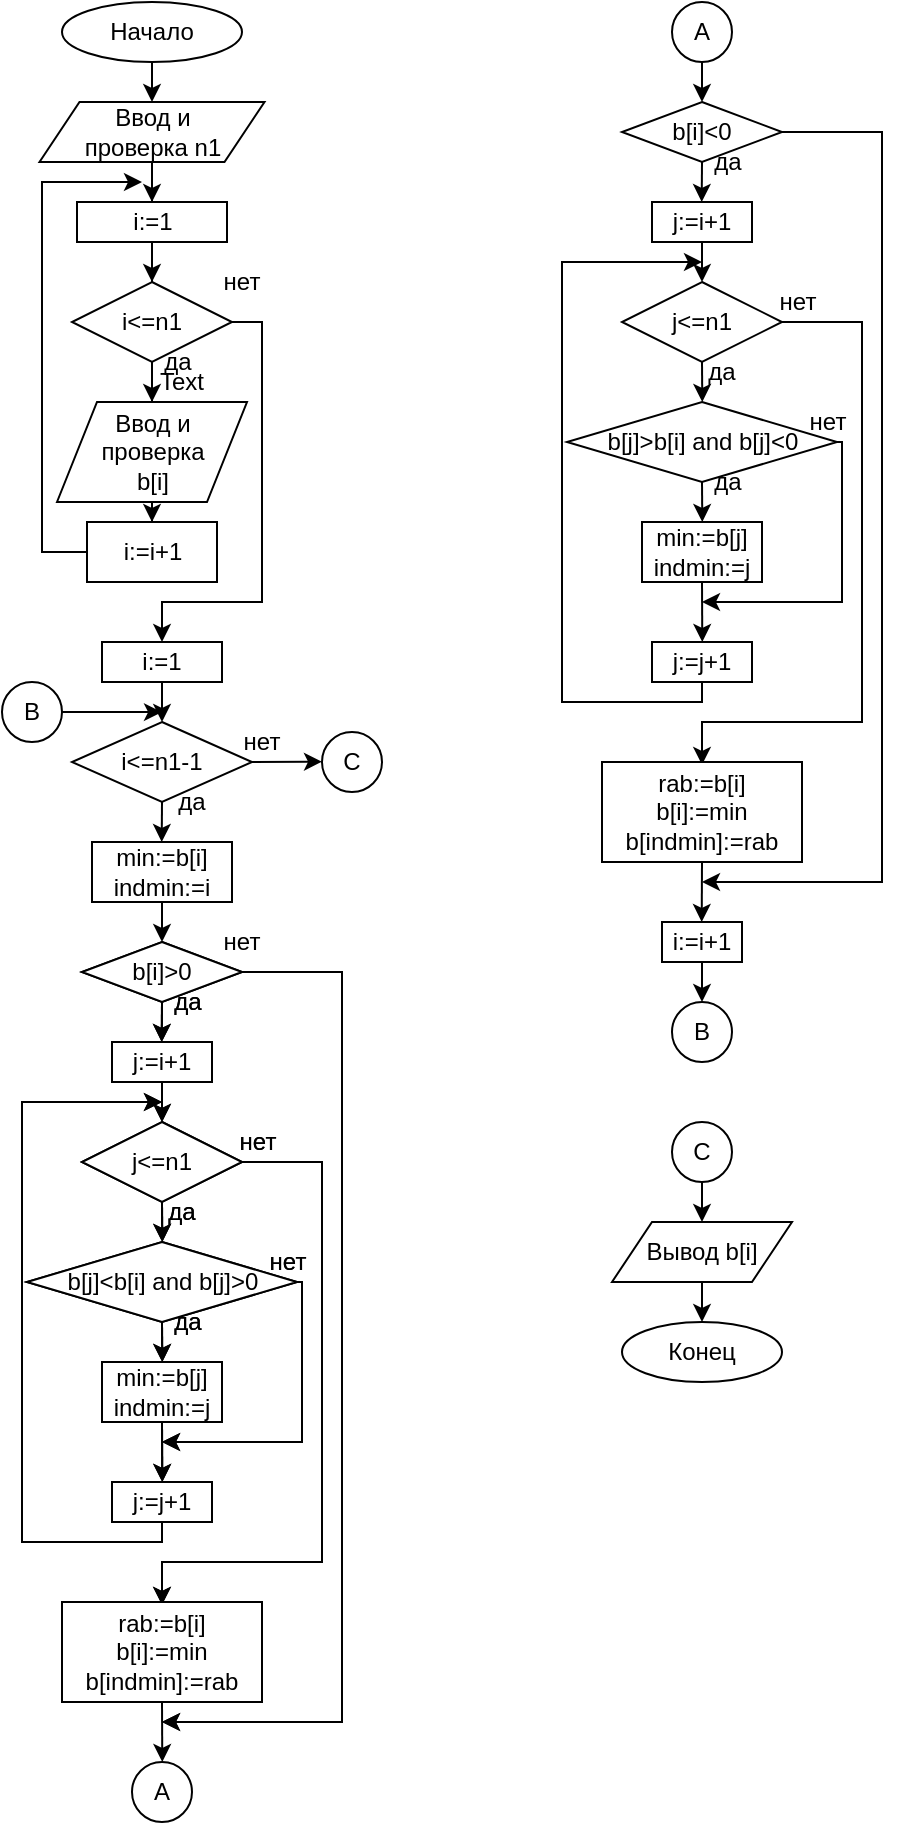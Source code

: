 <mxfile version="14.0.3" type="device"><diagram id="jfOdE6j8O7xhQuhOZZ3I" name="Page-1"><mxGraphModel dx="1038" dy="547" grid="1" gridSize="10" guides="1" tooltips="1" connect="1" arrows="1" fold="1" page="1" pageScale="1" pageWidth="827" pageHeight="1169" math="0" shadow="0"><root><mxCell id="0"/><mxCell id="1" parent="0"/><mxCell id="lHsSJTrvyqvjGOVlSHKU-3" style="edgeStyle=orthogonalEdgeStyle;rounded=0;orthogonalLoop=1;jettySize=auto;html=1;exitX=0.5;exitY=1;exitDx=0;exitDy=0;" parent="1" source="lHsSJTrvyqvjGOVlSHKU-2" target="lHsSJTrvyqvjGOVlSHKU-4" edge="1"><mxGeometry relative="1" as="geometry"><mxPoint x="135" y="60" as="targetPoint"/></mxGeometry></mxCell><mxCell id="lHsSJTrvyqvjGOVlSHKU-2" value="Начало" style="ellipse;whiteSpace=wrap;html=1;" parent="1" vertex="1"><mxGeometry x="90" y="10" width="90" height="30" as="geometry"/></mxCell><mxCell id="lHsSJTrvyqvjGOVlSHKU-5" style="edgeStyle=orthogonalEdgeStyle;rounded=0;orthogonalLoop=1;jettySize=auto;html=1;exitX=0.5;exitY=1;exitDx=0;exitDy=0;" parent="1" source="lHsSJTrvyqvjGOVlSHKU-4" target="lHsSJTrvyqvjGOVlSHKU-6" edge="1"><mxGeometry relative="1" as="geometry"><mxPoint x="135" y="110" as="targetPoint"/></mxGeometry></mxCell><mxCell id="lHsSJTrvyqvjGOVlSHKU-4" value="&lt;div&gt;Ввод и &lt;br&gt;&lt;/div&gt;&lt;div&gt;проверка n1&lt;/div&gt;" style="shape=parallelogram;perimeter=parallelogramPerimeter;whiteSpace=wrap;html=1;fixedSize=1;" parent="1" vertex="1"><mxGeometry x="78.75" y="60" width="112.5" height="30" as="geometry"/></mxCell><mxCell id="lHsSJTrvyqvjGOVlSHKU-7" style="edgeStyle=orthogonalEdgeStyle;rounded=0;orthogonalLoop=1;jettySize=auto;html=1;exitX=0.5;exitY=1;exitDx=0;exitDy=0;" parent="1" source="lHsSJTrvyqvjGOVlSHKU-6" target="lHsSJTrvyqvjGOVlSHKU-8" edge="1"><mxGeometry relative="1" as="geometry"><mxPoint x="135" y="150" as="targetPoint"/></mxGeometry></mxCell><mxCell id="lHsSJTrvyqvjGOVlSHKU-6" value="i:=1" style="rounded=0;whiteSpace=wrap;html=1;" parent="1" vertex="1"><mxGeometry x="97.5" y="110" width="75" height="20" as="geometry"/></mxCell><mxCell id="lHsSJTrvyqvjGOVlSHKU-9" style="edgeStyle=orthogonalEdgeStyle;rounded=0;orthogonalLoop=1;jettySize=auto;html=1;exitX=0.5;exitY=1;exitDx=0;exitDy=0;" parent="1" source="lHsSJTrvyqvjGOVlSHKU-8" target="lHsSJTrvyqvjGOVlSHKU-10" edge="1"><mxGeometry relative="1" as="geometry"><mxPoint x="135" y="210" as="targetPoint"/></mxGeometry></mxCell><mxCell id="lHsSJTrvyqvjGOVlSHKU-19" style="edgeStyle=none;rounded=0;orthogonalLoop=1;jettySize=auto;html=1;exitX=1;exitY=0.5;exitDx=0;exitDy=0;" parent="1" source="lHsSJTrvyqvjGOVlSHKU-8" edge="1"><mxGeometry relative="1" as="geometry"><mxPoint x="140" y="330" as="targetPoint"/><Array as="points"><mxPoint x="190" y="170"/><mxPoint x="190" y="310"/><mxPoint x="140" y="310"/></Array></mxGeometry></mxCell><mxCell id="lHsSJTrvyqvjGOVlSHKU-8" value="i&amp;lt;=n1" style="rhombus;whiteSpace=wrap;html=1;" parent="1" vertex="1"><mxGeometry x="95" y="150" width="80" height="40" as="geometry"/></mxCell><mxCell id="lHsSJTrvyqvjGOVlSHKU-11" style="edgeStyle=orthogonalEdgeStyle;rounded=0;orthogonalLoop=1;jettySize=auto;html=1;exitX=0.5;exitY=1;exitDx=0;exitDy=0;" parent="1" source="lHsSJTrvyqvjGOVlSHKU-10" target="lHsSJTrvyqvjGOVlSHKU-12" edge="1"><mxGeometry relative="1" as="geometry"><mxPoint x="135" y="270" as="targetPoint"/></mxGeometry></mxCell><mxCell id="lHsSJTrvyqvjGOVlSHKU-10" value="&lt;div&gt;Ввод и &lt;br&gt;&lt;/div&gt;&lt;div&gt;проверка&lt;/div&gt;&lt;div&gt;b[i]&lt;br&gt; &lt;/div&gt;" style="shape=parallelogram;perimeter=parallelogramPerimeter;whiteSpace=wrap;html=1;fixedSize=1;" parent="1" vertex="1"><mxGeometry x="87.5" y="210" width="95" height="50" as="geometry"/></mxCell><mxCell id="lHsSJTrvyqvjGOVlSHKU-15" style="rounded=0;orthogonalLoop=1;jettySize=auto;html=1;exitX=0;exitY=0.5;exitDx=0;exitDy=0;" parent="1" source="lHsSJTrvyqvjGOVlSHKU-12" edge="1"><mxGeometry relative="1" as="geometry"><mxPoint x="130" y="100" as="targetPoint"/><Array as="points"><mxPoint x="80" y="285"/><mxPoint x="80" y="100"/></Array></mxGeometry></mxCell><mxCell id="lHsSJTrvyqvjGOVlSHKU-12" value="i:=i+1" style="rounded=0;whiteSpace=wrap;html=1;" parent="1" vertex="1"><mxGeometry x="102.5" y="270" width="65" height="30" as="geometry"/></mxCell><mxCell id="lHsSJTrvyqvjGOVlSHKU-16" value="да" style="text;html=1;strokeColor=none;fillColor=none;align=center;verticalAlign=middle;whiteSpace=wrap;rounded=0;" parent="1" vertex="1"><mxGeometry x="127.5" y="180" width="40" height="20" as="geometry"/></mxCell><mxCell id="lHsSJTrvyqvjGOVlSHKU-17" value="Text" style="text;html=1;strokeColor=none;fillColor=none;align=center;verticalAlign=middle;whiteSpace=wrap;rounded=0;" parent="1" vertex="1"><mxGeometry x="130" y="190" width="40" height="20" as="geometry"/></mxCell><mxCell id="lHsSJTrvyqvjGOVlSHKU-18" value="&lt;div&gt;нет&lt;/div&gt;" style="text;html=1;strokeColor=none;fillColor=none;align=center;verticalAlign=middle;whiteSpace=wrap;rounded=0;" parent="1" vertex="1"><mxGeometry x="160" y="140" width="40" height="20" as="geometry"/></mxCell><mxCell id="lHsSJTrvyqvjGOVlSHKU-23" style="edgeStyle=none;rounded=0;orthogonalLoop=1;jettySize=auto;html=1;exitX=0.5;exitY=1;exitDx=0;exitDy=0;entryX=0.5;entryY=0;entryDx=0;entryDy=0;" parent="1" source="lHsSJTrvyqvjGOVlSHKU-20" target="lHsSJTrvyqvjGOVlSHKU-22" edge="1"><mxGeometry relative="1" as="geometry"/></mxCell><mxCell id="lHsSJTrvyqvjGOVlSHKU-20" value="i:=1" style="rounded=0;whiteSpace=wrap;html=1;" parent="1" vertex="1"><mxGeometry x="110" y="330" width="60" height="20" as="geometry"/></mxCell><mxCell id="lHsSJTrvyqvjGOVlSHKU-24" style="edgeStyle=none;rounded=0;orthogonalLoop=1;jettySize=auto;html=1;exitX=0.5;exitY=1;exitDx=0;exitDy=0;" parent="1" source="lHsSJTrvyqvjGOVlSHKU-22" edge="1"><mxGeometry relative="1" as="geometry"><mxPoint x="139.862" y="430.0" as="targetPoint"/></mxGeometry></mxCell><mxCell id="lHsSJTrvyqvjGOVlSHKU-111" style="edgeStyle=none;rounded=0;orthogonalLoop=1;jettySize=auto;html=1;exitX=1;exitY=0.5;exitDx=0;exitDy=0;" parent="1" source="lHsSJTrvyqvjGOVlSHKU-22" edge="1"><mxGeometry relative="1" as="geometry"><mxPoint x="220" y="389.833" as="targetPoint"/></mxGeometry></mxCell><mxCell id="lHsSJTrvyqvjGOVlSHKU-22" value="i&amp;lt;=n1-1" style="rhombus;whiteSpace=wrap;html=1;" parent="1" vertex="1"><mxGeometry x="95" y="370" width="90" height="40" as="geometry"/></mxCell><mxCell id="lHsSJTrvyqvjGOVlSHKU-27" value="&lt;div&gt;да&lt;/div&gt;" style="text;html=1;strokeColor=none;fillColor=none;align=center;verticalAlign=middle;whiteSpace=wrap;rounded=0;" parent="1" vertex="1"><mxGeometry x="135" y="400" width="40" height="20" as="geometry"/></mxCell><mxCell id="lHsSJTrvyqvjGOVlSHKU-30" style="edgeStyle=none;rounded=0;orthogonalLoop=1;jettySize=auto;html=1;exitX=0.5;exitY=1;exitDx=0;exitDy=0;" parent="1" source="lHsSJTrvyqvjGOVlSHKU-28" target="lHsSJTrvyqvjGOVlSHKU-29" edge="1"><mxGeometry relative="1" as="geometry"/></mxCell><mxCell id="lHsSJTrvyqvjGOVlSHKU-28" value="&lt;div&gt;min:=b[i]&lt;/div&gt;&lt;div&gt;indmin:=i&lt;br&gt;&lt;/div&gt;" style="rounded=0;whiteSpace=wrap;html=1;" parent="1" vertex="1"><mxGeometry x="105" y="430" width="70" height="30" as="geometry"/></mxCell><mxCell id="lHsSJTrvyqvjGOVlSHKU-31" style="edgeStyle=none;rounded=0;orthogonalLoop=1;jettySize=auto;html=1;exitX=0.5;exitY=1;exitDx=0;exitDy=0;" parent="1" source="lHsSJTrvyqvjGOVlSHKU-29" edge="1"><mxGeometry relative="1" as="geometry"><mxPoint x="139.862" y="530.0" as="targetPoint"/></mxGeometry></mxCell><mxCell id="lHsSJTrvyqvjGOVlSHKU-57" style="edgeStyle=none;rounded=0;orthogonalLoop=1;jettySize=auto;html=1;exitX=1;exitY=0.5;exitDx=0;exitDy=0;" parent="1" source="lHsSJTrvyqvjGOVlSHKU-29" edge="1"><mxGeometry relative="1" as="geometry"><mxPoint x="140" y="870" as="targetPoint"/><Array as="points"><mxPoint x="230" y="495"/><mxPoint x="230" y="870"/></Array></mxGeometry></mxCell><mxCell id="lHsSJTrvyqvjGOVlSHKU-29" value="b[i]&amp;gt;0" style="rhombus;whiteSpace=wrap;html=1;" parent="1" vertex="1"><mxGeometry x="100" y="480" width="80" height="30" as="geometry"/></mxCell><mxCell id="lHsSJTrvyqvjGOVlSHKU-33" value="&lt;div&gt;да&lt;/div&gt;" style="text;html=1;strokeColor=none;fillColor=none;align=center;verticalAlign=middle;whiteSpace=wrap;rounded=0;" parent="1" vertex="1"><mxGeometry x="132.5" y="500" width="40" height="20" as="geometry"/></mxCell><mxCell id="lHsSJTrvyqvjGOVlSHKU-37" style="edgeStyle=none;rounded=0;orthogonalLoop=1;jettySize=auto;html=1;exitX=0.5;exitY=1;exitDx=0;exitDy=0;entryX=0.5;entryY=0;entryDx=0;entryDy=0;" parent="1" source="lHsSJTrvyqvjGOVlSHKU-35" target="lHsSJTrvyqvjGOVlSHKU-36" edge="1"><mxGeometry relative="1" as="geometry"/></mxCell><mxCell id="lHsSJTrvyqvjGOVlSHKU-35" value="j:=i+1" style="rounded=0;whiteSpace=wrap;html=1;" parent="1" vertex="1"><mxGeometry x="115" y="530" width="50" height="20" as="geometry"/></mxCell><mxCell id="lHsSJTrvyqvjGOVlSHKU-38" style="edgeStyle=none;rounded=0;orthogonalLoop=1;jettySize=auto;html=1;exitX=0.5;exitY=1;exitDx=0;exitDy=0;" parent="1" source="lHsSJTrvyqvjGOVlSHKU-36" edge="1"><mxGeometry relative="1" as="geometry"><mxPoint x="140.143" y="630" as="targetPoint"/></mxGeometry></mxCell><mxCell id="lHsSJTrvyqvjGOVlSHKU-53" style="edgeStyle=none;rounded=0;orthogonalLoop=1;jettySize=auto;html=1;exitX=1;exitY=0.5;exitDx=0;exitDy=0;" parent="1" source="lHsSJTrvyqvjGOVlSHKU-36" edge="1"><mxGeometry relative="1" as="geometry"><mxPoint x="140" y="811.429" as="targetPoint"/><Array as="points"><mxPoint x="220" y="590"/><mxPoint x="220" y="790"/><mxPoint x="140" y="790"/></Array></mxGeometry></mxCell><mxCell id="lHsSJTrvyqvjGOVlSHKU-36" value="j&amp;lt;=n1" style="rhombus;whiteSpace=wrap;html=1;" parent="1" vertex="1"><mxGeometry x="100" y="570" width="80" height="40" as="geometry"/></mxCell><mxCell id="lHsSJTrvyqvjGOVlSHKU-41" value="да" style="text;html=1;strokeColor=none;fillColor=none;align=center;verticalAlign=middle;whiteSpace=wrap;rounded=0;" parent="1" vertex="1"><mxGeometry x="130" y="605" width="40" height="20" as="geometry"/></mxCell><mxCell id="lHsSJTrvyqvjGOVlSHKU-44" style="edgeStyle=none;rounded=0;orthogonalLoop=1;jettySize=auto;html=1;exitX=0.5;exitY=1;exitDx=0;exitDy=0;" parent="1" source="lHsSJTrvyqvjGOVlSHKU-43" edge="1"><mxGeometry relative="1" as="geometry"><mxPoint x="140.143" y="690" as="targetPoint"/></mxGeometry></mxCell><mxCell id="lHsSJTrvyqvjGOVlSHKU-47" style="edgeStyle=none;rounded=0;orthogonalLoop=1;jettySize=auto;html=1;exitX=1;exitY=0.5;exitDx=0;exitDy=0;" parent="1" source="lHsSJTrvyqvjGOVlSHKU-43" edge="1"><mxGeometry relative="1" as="geometry"><mxPoint x="140" y="730" as="targetPoint"/><Array as="points"><mxPoint x="210" y="650"/><mxPoint x="210" y="730"/></Array></mxGeometry></mxCell><mxCell id="lHsSJTrvyqvjGOVlSHKU-43" value="b[j]&amp;lt;b[i] and b[j]&amp;gt;0" style="rhombus;whiteSpace=wrap;html=1;" parent="1" vertex="1"><mxGeometry x="72.5" y="630" width="135" height="40" as="geometry"/></mxCell><mxCell id="lHsSJTrvyqvjGOVlSHKU-45" value="&lt;div&gt;да&lt;/div&gt;" style="text;html=1;strokeColor=none;fillColor=none;align=center;verticalAlign=middle;whiteSpace=wrap;rounded=0;" parent="1" vertex="1"><mxGeometry x="132.5" y="660" width="40" height="20" as="geometry"/></mxCell><mxCell id="lHsSJTrvyqvjGOVlSHKU-48" style="edgeStyle=none;rounded=0;orthogonalLoop=1;jettySize=auto;html=1;exitX=0.5;exitY=1;exitDx=0;exitDy=0;" parent="1" source="lHsSJTrvyqvjGOVlSHKU-46" edge="1"><mxGeometry relative="1" as="geometry"><mxPoint x="140.143" y="750" as="targetPoint"/></mxGeometry></mxCell><mxCell id="lHsSJTrvyqvjGOVlSHKU-46" value="&lt;div&gt;min:=b[j]&lt;/div&gt;&lt;div&gt;indmin:=j&lt;br&gt;&lt;/div&gt;" style="rounded=0;whiteSpace=wrap;html=1;" parent="1" vertex="1"><mxGeometry x="110" y="690" width="60" height="30" as="geometry"/></mxCell><mxCell id="lHsSJTrvyqvjGOVlSHKU-51" style="edgeStyle=none;rounded=0;orthogonalLoop=1;jettySize=auto;html=1;exitX=0.5;exitY=1;exitDx=0;exitDy=0;" parent="1" source="lHsSJTrvyqvjGOVlSHKU-49" edge="1"><mxGeometry relative="1" as="geometry"><mxPoint x="140" y="560" as="targetPoint"/><Array as="points"><mxPoint x="140" y="780"/><mxPoint x="70" y="780"/><mxPoint x="70" y="560"/></Array></mxGeometry></mxCell><mxCell id="lHsSJTrvyqvjGOVlSHKU-49" value="j:=j+1" style="rounded=0;whiteSpace=wrap;html=1;" parent="1" vertex="1"><mxGeometry x="115" y="750" width="50" height="20" as="geometry"/></mxCell><mxCell id="lHsSJTrvyqvjGOVlSHKU-50" value="нет" style="text;html=1;strokeColor=none;fillColor=none;align=center;verticalAlign=middle;whiteSpace=wrap;rounded=0;" parent="1" vertex="1"><mxGeometry x="182.5" y="630" width="40" height="20" as="geometry"/></mxCell><mxCell id="lHsSJTrvyqvjGOVlSHKU-54" value="&lt;div&gt;нет&lt;/div&gt;" style="text;html=1;strokeColor=none;fillColor=none;align=center;verticalAlign=middle;whiteSpace=wrap;rounded=0;" parent="1" vertex="1"><mxGeometry x="167.5" y="570" width="40" height="20" as="geometry"/></mxCell><mxCell id="lHsSJTrvyqvjGOVlSHKU-56" style="edgeStyle=none;rounded=0;orthogonalLoop=1;jettySize=auto;html=1;exitX=0.5;exitY=1;exitDx=0;exitDy=0;" parent="1" source="lHsSJTrvyqvjGOVlSHKU-55" edge="1"><mxGeometry relative="1" as="geometry"><mxPoint x="140.143" y="890" as="targetPoint"/></mxGeometry></mxCell><mxCell id="lHsSJTrvyqvjGOVlSHKU-55" value="&lt;div&gt;rab:=b[i]&lt;/div&gt;&lt;div&gt;b[i]:=min&lt;/div&gt;&lt;div&gt;b[indmin]:=rab&lt;br&gt;&lt;/div&gt;" style="rounded=0;whiteSpace=wrap;html=1;" parent="1" vertex="1"><mxGeometry x="90" y="810" width="100" height="50" as="geometry"/></mxCell><mxCell id="lHsSJTrvyqvjGOVlSHKU-58" value="нет" style="text;html=1;strokeColor=none;fillColor=none;align=center;verticalAlign=middle;whiteSpace=wrap;rounded=0;" parent="1" vertex="1"><mxGeometry x="160" y="470" width="40" height="20" as="geometry"/></mxCell><mxCell id="lHsSJTrvyqvjGOVlSHKU-59" value="A" style="ellipse;whiteSpace=wrap;html=1;aspect=fixed;" parent="1" vertex="1"><mxGeometry x="125" y="890" width="30" height="30" as="geometry"/></mxCell><mxCell id="lHsSJTrvyqvjGOVlSHKU-61" style="edgeStyle=none;rounded=0;orthogonalLoop=1;jettySize=auto;html=1;exitX=0.5;exitY=1;exitDx=0;exitDy=0;entryX=0.5;entryY=0;entryDx=0;entryDy=0;" parent="1" source="lHsSJTrvyqvjGOVlSHKU-60" target="lHsSJTrvyqvjGOVlSHKU-85" edge="1"><mxGeometry relative="1" as="geometry"><mxPoint x="415" y="60" as="targetPoint"/></mxGeometry></mxCell><mxCell id="lHsSJTrvyqvjGOVlSHKU-60" value="A" style="ellipse;whiteSpace=wrap;html=1;aspect=fixed;" parent="1" vertex="1"><mxGeometry x="395" y="10" width="30" height="30" as="geometry"/></mxCell><mxCell id="lHsSJTrvyqvjGOVlSHKU-62" style="edgeStyle=none;rounded=0;orthogonalLoop=1;jettySize=auto;html=1;exitX=0.5;exitY=1;exitDx=0;exitDy=0;" parent="1" source="lHsSJTrvyqvjGOVlSHKU-64" edge="1"><mxGeometry relative="1" as="geometry"><mxPoint x="139.862" y="530" as="targetPoint"/></mxGeometry></mxCell><mxCell id="lHsSJTrvyqvjGOVlSHKU-63" style="edgeStyle=none;rounded=0;orthogonalLoop=1;jettySize=auto;html=1;exitX=1;exitY=0.5;exitDx=0;exitDy=0;" parent="1" source="lHsSJTrvyqvjGOVlSHKU-64" edge="1"><mxGeometry relative="1" as="geometry"><mxPoint x="140" y="870.0" as="targetPoint"/><Array as="points"><mxPoint x="230" y="495"/><mxPoint x="230" y="870"/></Array></mxGeometry></mxCell><mxCell id="lHsSJTrvyqvjGOVlSHKU-64" value="b[i]&amp;gt;0" style="rhombus;whiteSpace=wrap;html=1;" parent="1" vertex="1"><mxGeometry x="100" y="480" width="80" height="30" as="geometry"/></mxCell><mxCell id="lHsSJTrvyqvjGOVlSHKU-65" value="&lt;div&gt;да&lt;/div&gt;" style="text;html=1;strokeColor=none;fillColor=none;align=center;verticalAlign=middle;whiteSpace=wrap;rounded=0;" parent="1" vertex="1"><mxGeometry x="132.5" y="500" width="40" height="20" as="geometry"/></mxCell><mxCell id="lHsSJTrvyqvjGOVlSHKU-66" style="edgeStyle=none;rounded=0;orthogonalLoop=1;jettySize=auto;html=1;exitX=0.5;exitY=1;exitDx=0;exitDy=0;entryX=0.5;entryY=0;entryDx=0;entryDy=0;" parent="1" source="lHsSJTrvyqvjGOVlSHKU-67" target="lHsSJTrvyqvjGOVlSHKU-70" edge="1"><mxGeometry relative="1" as="geometry"/></mxCell><mxCell id="lHsSJTrvyqvjGOVlSHKU-67" value="j:=i+1" style="rounded=0;whiteSpace=wrap;html=1;" parent="1" vertex="1"><mxGeometry x="115" y="530" width="50" height="20" as="geometry"/></mxCell><mxCell id="lHsSJTrvyqvjGOVlSHKU-68" style="edgeStyle=none;rounded=0;orthogonalLoop=1;jettySize=auto;html=1;exitX=0.5;exitY=1;exitDx=0;exitDy=0;" parent="1" source="lHsSJTrvyqvjGOVlSHKU-70" edge="1"><mxGeometry relative="1" as="geometry"><mxPoint x="140.143" y="630.0" as="targetPoint"/></mxGeometry></mxCell><mxCell id="lHsSJTrvyqvjGOVlSHKU-69" style="edgeStyle=none;rounded=0;orthogonalLoop=1;jettySize=auto;html=1;exitX=1;exitY=0.5;exitDx=0;exitDy=0;" parent="1" source="lHsSJTrvyqvjGOVlSHKU-70" edge="1"><mxGeometry relative="1" as="geometry"><mxPoint x="140" y="811.429" as="targetPoint"/><Array as="points"><mxPoint x="220" y="590"/><mxPoint x="220" y="790"/><mxPoint x="140" y="790"/></Array></mxGeometry></mxCell><mxCell id="lHsSJTrvyqvjGOVlSHKU-70" value="j&amp;lt;=n1" style="rhombus;whiteSpace=wrap;html=1;" parent="1" vertex="1"><mxGeometry x="100" y="570" width="80" height="40" as="geometry"/></mxCell><mxCell id="lHsSJTrvyqvjGOVlSHKU-71" value="да" style="text;html=1;strokeColor=none;fillColor=none;align=center;verticalAlign=middle;whiteSpace=wrap;rounded=0;" parent="1" vertex="1"><mxGeometry x="130" y="605" width="40" height="20" as="geometry"/></mxCell><mxCell id="lHsSJTrvyqvjGOVlSHKU-72" style="edgeStyle=none;rounded=0;orthogonalLoop=1;jettySize=auto;html=1;exitX=0.5;exitY=1;exitDx=0;exitDy=0;" parent="1" source="lHsSJTrvyqvjGOVlSHKU-74" edge="1"><mxGeometry relative="1" as="geometry"><mxPoint x="140.143" y="690.0" as="targetPoint"/></mxGeometry></mxCell><mxCell id="lHsSJTrvyqvjGOVlSHKU-73" style="edgeStyle=none;rounded=0;orthogonalLoop=1;jettySize=auto;html=1;exitX=1;exitY=0.5;exitDx=0;exitDy=0;" parent="1" source="lHsSJTrvyqvjGOVlSHKU-74" edge="1"><mxGeometry relative="1" as="geometry"><mxPoint x="140" y="730.0" as="targetPoint"/><Array as="points"><mxPoint x="210" y="650"/><mxPoint x="210" y="730"/></Array></mxGeometry></mxCell><mxCell id="lHsSJTrvyqvjGOVlSHKU-74" value="b[j]&amp;lt;b[i] and b[j]&amp;gt;0" style="rhombus;whiteSpace=wrap;html=1;" parent="1" vertex="1"><mxGeometry x="72.5" y="630" width="135" height="40" as="geometry"/></mxCell><mxCell id="lHsSJTrvyqvjGOVlSHKU-75" value="&lt;div&gt;да&lt;/div&gt;" style="text;html=1;strokeColor=none;fillColor=none;align=center;verticalAlign=middle;whiteSpace=wrap;rounded=0;" parent="1" vertex="1"><mxGeometry x="132.5" y="660" width="40" height="20" as="geometry"/></mxCell><mxCell id="lHsSJTrvyqvjGOVlSHKU-76" style="edgeStyle=none;rounded=0;orthogonalLoop=1;jettySize=auto;html=1;exitX=0.5;exitY=1;exitDx=0;exitDy=0;" parent="1" source="lHsSJTrvyqvjGOVlSHKU-77" edge="1"><mxGeometry relative="1" as="geometry"><mxPoint x="140.143" y="750.0" as="targetPoint"/></mxGeometry></mxCell><mxCell id="lHsSJTrvyqvjGOVlSHKU-77" value="&lt;div&gt;min:=b[j]&lt;/div&gt;&lt;div&gt;indmin:=j&lt;br&gt;&lt;/div&gt;" style="rounded=0;whiteSpace=wrap;html=1;" parent="1" vertex="1"><mxGeometry x="110" y="690" width="60" height="30" as="geometry"/></mxCell><mxCell id="lHsSJTrvyqvjGOVlSHKU-78" style="edgeStyle=none;rounded=0;orthogonalLoop=1;jettySize=auto;html=1;exitX=0.5;exitY=1;exitDx=0;exitDy=0;" parent="1" source="lHsSJTrvyqvjGOVlSHKU-79" edge="1"><mxGeometry relative="1" as="geometry"><mxPoint x="140" y="560" as="targetPoint"/><Array as="points"><mxPoint x="140" y="780"/><mxPoint x="70" y="780"/><mxPoint x="70" y="560"/></Array></mxGeometry></mxCell><mxCell id="lHsSJTrvyqvjGOVlSHKU-79" value="j:=j+1" style="rounded=0;whiteSpace=wrap;html=1;" parent="1" vertex="1"><mxGeometry x="115" y="750" width="50" height="20" as="geometry"/></mxCell><mxCell id="lHsSJTrvyqvjGOVlSHKU-80" value="нет" style="text;html=1;strokeColor=none;fillColor=none;align=center;verticalAlign=middle;whiteSpace=wrap;rounded=0;" parent="1" vertex="1"><mxGeometry x="182.5" y="630" width="40" height="20" as="geometry"/></mxCell><mxCell id="lHsSJTrvyqvjGOVlSHKU-81" value="&lt;div&gt;нет&lt;/div&gt;" style="text;html=1;strokeColor=none;fillColor=none;align=center;verticalAlign=middle;whiteSpace=wrap;rounded=0;" parent="1" vertex="1"><mxGeometry x="167.5" y="570" width="40" height="20" as="geometry"/></mxCell><mxCell id="lHsSJTrvyqvjGOVlSHKU-82" value="&lt;div&gt;rab:=b[i]&lt;/div&gt;&lt;div&gt;b[i]:=min&lt;/div&gt;&lt;div&gt;b[indmin]:=rab&lt;br&gt;&lt;/div&gt;" style="rounded=0;whiteSpace=wrap;html=1;" parent="1" vertex="1"><mxGeometry x="90" y="810" width="100" height="50" as="geometry"/></mxCell><mxCell id="lHsSJTrvyqvjGOVlSHKU-83" style="edgeStyle=none;rounded=0;orthogonalLoop=1;jettySize=auto;html=1;exitX=0.5;exitY=1;exitDx=0;exitDy=0;" parent="1" source="lHsSJTrvyqvjGOVlSHKU-85" edge="1"><mxGeometry relative="1" as="geometry"><mxPoint x="409.862" y="110" as="targetPoint"/></mxGeometry></mxCell><mxCell id="lHsSJTrvyqvjGOVlSHKU-84" style="edgeStyle=none;rounded=0;orthogonalLoop=1;jettySize=auto;html=1;exitX=1;exitY=0.5;exitDx=0;exitDy=0;" parent="1" source="lHsSJTrvyqvjGOVlSHKU-85" edge="1"><mxGeometry relative="1" as="geometry"><mxPoint x="410" y="450.0" as="targetPoint"/><Array as="points"><mxPoint x="500" y="75"/><mxPoint x="500" y="450"/></Array></mxGeometry></mxCell><mxCell id="lHsSJTrvyqvjGOVlSHKU-85" value="b[i]&amp;lt;0" style="rhombus;whiteSpace=wrap;html=1;" parent="1" vertex="1"><mxGeometry x="370" y="60" width="80" height="30" as="geometry"/></mxCell><mxCell id="lHsSJTrvyqvjGOVlSHKU-86" value="&lt;div&gt;да&lt;/div&gt;" style="text;html=1;strokeColor=none;fillColor=none;align=center;verticalAlign=middle;whiteSpace=wrap;rounded=0;" parent="1" vertex="1"><mxGeometry x="402.5" y="80" width="40" height="20" as="geometry"/></mxCell><mxCell id="lHsSJTrvyqvjGOVlSHKU-87" style="edgeStyle=none;rounded=0;orthogonalLoop=1;jettySize=auto;html=1;exitX=0.5;exitY=1;exitDx=0;exitDy=0;entryX=0.5;entryY=0;entryDx=0;entryDy=0;" parent="1" source="lHsSJTrvyqvjGOVlSHKU-88" target="lHsSJTrvyqvjGOVlSHKU-91" edge="1"><mxGeometry relative="1" as="geometry"/></mxCell><mxCell id="lHsSJTrvyqvjGOVlSHKU-88" value="j:=i+1" style="rounded=0;whiteSpace=wrap;html=1;" parent="1" vertex="1"><mxGeometry x="385" y="110" width="50" height="20" as="geometry"/></mxCell><mxCell id="lHsSJTrvyqvjGOVlSHKU-89" style="edgeStyle=none;rounded=0;orthogonalLoop=1;jettySize=auto;html=1;exitX=0.5;exitY=1;exitDx=0;exitDy=0;" parent="1" source="lHsSJTrvyqvjGOVlSHKU-91" edge="1"><mxGeometry relative="1" as="geometry"><mxPoint x="410.143" y="210.0" as="targetPoint"/></mxGeometry></mxCell><mxCell id="lHsSJTrvyqvjGOVlSHKU-90" style="edgeStyle=none;rounded=0;orthogonalLoop=1;jettySize=auto;html=1;exitX=1;exitY=0.5;exitDx=0;exitDy=0;" parent="1" source="lHsSJTrvyqvjGOVlSHKU-91" edge="1"><mxGeometry relative="1" as="geometry"><mxPoint x="410" y="391.429" as="targetPoint"/><Array as="points"><mxPoint x="490" y="170"/><mxPoint x="490" y="370"/><mxPoint x="410" y="370"/></Array></mxGeometry></mxCell><mxCell id="lHsSJTrvyqvjGOVlSHKU-91" value="j&amp;lt;=n1" style="rhombus;whiteSpace=wrap;html=1;" parent="1" vertex="1"><mxGeometry x="370" y="150" width="80" height="40" as="geometry"/></mxCell><mxCell id="lHsSJTrvyqvjGOVlSHKU-92" value="да" style="text;html=1;strokeColor=none;fillColor=none;align=center;verticalAlign=middle;whiteSpace=wrap;rounded=0;" parent="1" vertex="1"><mxGeometry x="400" y="185" width="40" height="20" as="geometry"/></mxCell><mxCell id="lHsSJTrvyqvjGOVlSHKU-93" style="edgeStyle=none;rounded=0;orthogonalLoop=1;jettySize=auto;html=1;exitX=0.5;exitY=1;exitDx=0;exitDy=0;" parent="1" source="lHsSJTrvyqvjGOVlSHKU-95" edge="1"><mxGeometry relative="1" as="geometry"><mxPoint x="410.143" y="270.0" as="targetPoint"/></mxGeometry></mxCell><mxCell id="lHsSJTrvyqvjGOVlSHKU-94" style="edgeStyle=none;rounded=0;orthogonalLoop=1;jettySize=auto;html=1;exitX=1;exitY=0.5;exitDx=0;exitDy=0;" parent="1" source="lHsSJTrvyqvjGOVlSHKU-95" edge="1"><mxGeometry relative="1" as="geometry"><mxPoint x="410" y="310.0" as="targetPoint"/><Array as="points"><mxPoint x="480" y="230"/><mxPoint x="480" y="310"/></Array></mxGeometry></mxCell><mxCell id="lHsSJTrvyqvjGOVlSHKU-95" value="b[j]&amp;gt;b[i] and b[j]&amp;lt;0" style="rhombus;whiteSpace=wrap;html=1;" parent="1" vertex="1"><mxGeometry x="342.5" y="210" width="135" height="40" as="geometry"/></mxCell><mxCell id="lHsSJTrvyqvjGOVlSHKU-96" value="&lt;div&gt;да&lt;/div&gt;" style="text;html=1;strokeColor=none;fillColor=none;align=center;verticalAlign=middle;whiteSpace=wrap;rounded=0;" parent="1" vertex="1"><mxGeometry x="402.5" y="240" width="40" height="20" as="geometry"/></mxCell><mxCell id="lHsSJTrvyqvjGOVlSHKU-97" style="edgeStyle=none;rounded=0;orthogonalLoop=1;jettySize=auto;html=1;exitX=0.5;exitY=1;exitDx=0;exitDy=0;" parent="1" source="lHsSJTrvyqvjGOVlSHKU-98" edge="1"><mxGeometry relative="1" as="geometry"><mxPoint x="410.143" y="330.0" as="targetPoint"/></mxGeometry></mxCell><mxCell id="lHsSJTrvyqvjGOVlSHKU-98" value="&lt;div&gt;min:=b[j]&lt;/div&gt;&lt;div&gt;indmin:=j&lt;br&gt;&lt;/div&gt;" style="rounded=0;whiteSpace=wrap;html=1;" parent="1" vertex="1"><mxGeometry x="380" y="270" width="60" height="30" as="geometry"/></mxCell><mxCell id="lHsSJTrvyqvjGOVlSHKU-99" style="edgeStyle=none;rounded=0;orthogonalLoop=1;jettySize=auto;html=1;exitX=0.5;exitY=1;exitDx=0;exitDy=0;" parent="1" source="lHsSJTrvyqvjGOVlSHKU-100" edge="1"><mxGeometry relative="1" as="geometry"><mxPoint x="410" y="140" as="targetPoint"/><Array as="points"><mxPoint x="410" y="360"/><mxPoint x="340" y="360"/><mxPoint x="340" y="140"/></Array></mxGeometry></mxCell><mxCell id="lHsSJTrvyqvjGOVlSHKU-100" value="j:=j+1" style="rounded=0;whiteSpace=wrap;html=1;" parent="1" vertex="1"><mxGeometry x="385" y="330" width="50" height="20" as="geometry"/></mxCell><mxCell id="lHsSJTrvyqvjGOVlSHKU-101" value="нет" style="text;html=1;strokeColor=none;fillColor=none;align=center;verticalAlign=middle;whiteSpace=wrap;rounded=0;" parent="1" vertex="1"><mxGeometry x="452.5" y="210" width="40" height="20" as="geometry"/></mxCell><mxCell id="lHsSJTrvyqvjGOVlSHKU-102" value="&lt;div&gt;нет&lt;/div&gt;" style="text;html=1;strokeColor=none;fillColor=none;align=center;verticalAlign=middle;whiteSpace=wrap;rounded=0;" parent="1" vertex="1"><mxGeometry x="437.5" y="150" width="40" height="20" as="geometry"/></mxCell><mxCell id="lHsSJTrvyqvjGOVlSHKU-104" style="edgeStyle=none;rounded=0;orthogonalLoop=1;jettySize=auto;html=1;exitX=0.5;exitY=1;exitDx=0;exitDy=0;" parent="1" source="lHsSJTrvyqvjGOVlSHKU-103" edge="1"><mxGeometry relative="1" as="geometry"><mxPoint x="409.857" y="470" as="targetPoint"/></mxGeometry></mxCell><mxCell id="lHsSJTrvyqvjGOVlSHKU-103" value="&lt;div&gt;rab:=b[i]&lt;/div&gt;&lt;div&gt;b[i]:=min&lt;/div&gt;&lt;div&gt;b[indmin]:=rab&lt;br&gt;&lt;/div&gt;" style="rounded=0;whiteSpace=wrap;html=1;" parent="1" vertex="1"><mxGeometry x="360" y="390" width="100" height="50" as="geometry"/></mxCell><mxCell id="lHsSJTrvyqvjGOVlSHKU-107" style="edgeStyle=none;rounded=0;orthogonalLoop=1;jettySize=auto;html=1;exitX=0.5;exitY=1;exitDx=0;exitDy=0;" parent="1" source="lHsSJTrvyqvjGOVlSHKU-106" target="lHsSJTrvyqvjGOVlSHKU-108" edge="1"><mxGeometry relative="1" as="geometry"><mxPoint x="409.857" y="510" as="targetPoint"/></mxGeometry></mxCell><mxCell id="lHsSJTrvyqvjGOVlSHKU-106" value="i:=i+1" style="rounded=0;whiteSpace=wrap;html=1;" parent="1" vertex="1"><mxGeometry x="390" y="470" width="40" height="20" as="geometry"/></mxCell><mxCell id="lHsSJTrvyqvjGOVlSHKU-108" value="B" style="ellipse;whiteSpace=wrap;html=1;aspect=fixed;" parent="1" vertex="1"><mxGeometry x="395" y="510" width="30" height="30" as="geometry"/></mxCell><mxCell id="lHsSJTrvyqvjGOVlSHKU-110" style="edgeStyle=none;rounded=0;orthogonalLoop=1;jettySize=auto;html=1;exitX=1;exitY=0.5;exitDx=0;exitDy=0;" parent="1" source="lHsSJTrvyqvjGOVlSHKU-109" edge="1"><mxGeometry relative="1" as="geometry"><mxPoint x="140.0" y="365.069" as="targetPoint"/></mxGeometry></mxCell><mxCell id="lHsSJTrvyqvjGOVlSHKU-109" value="B" style="ellipse;whiteSpace=wrap;html=1;aspect=fixed;" parent="1" vertex="1"><mxGeometry x="60" y="350" width="30" height="30" as="geometry"/></mxCell><mxCell id="lHsSJTrvyqvjGOVlSHKU-113" value="&lt;div&gt;нет&lt;/div&gt;" style="text;html=1;strokeColor=none;fillColor=none;align=center;verticalAlign=middle;whiteSpace=wrap;rounded=0;" parent="1" vertex="1"><mxGeometry x="170" y="370" width="40" height="20" as="geometry"/></mxCell><mxCell id="lHsSJTrvyqvjGOVlSHKU-114" value="C" style="ellipse;whiteSpace=wrap;html=1;aspect=fixed;" parent="1" vertex="1"><mxGeometry x="220" y="375" width="30" height="30" as="geometry"/></mxCell><mxCell id="lHsSJTrvyqvjGOVlSHKU-116" style="edgeStyle=none;rounded=0;orthogonalLoop=1;jettySize=auto;html=1;exitX=0.5;exitY=1;exitDx=0;exitDy=0;" parent="1" source="lHsSJTrvyqvjGOVlSHKU-115" target="lHsSJTrvyqvjGOVlSHKU-117" edge="1"><mxGeometry relative="1" as="geometry"><mxPoint x="410" y="630" as="targetPoint"/></mxGeometry></mxCell><mxCell id="lHsSJTrvyqvjGOVlSHKU-115" value="C" style="ellipse;whiteSpace=wrap;html=1;aspect=fixed;" parent="1" vertex="1"><mxGeometry x="395" y="570" width="30" height="30" as="geometry"/></mxCell><mxCell id="lHsSJTrvyqvjGOVlSHKU-118" style="edgeStyle=none;rounded=0;orthogonalLoop=1;jettySize=auto;html=1;exitX=0.5;exitY=1;exitDx=0;exitDy=0;" parent="1" source="lHsSJTrvyqvjGOVlSHKU-117" target="lHsSJTrvyqvjGOVlSHKU-119" edge="1"><mxGeometry relative="1" as="geometry"><mxPoint x="410" y="670" as="targetPoint"/></mxGeometry></mxCell><mxCell id="lHsSJTrvyqvjGOVlSHKU-117" value="Вывод b[i]" style="shape=parallelogram;perimeter=parallelogramPerimeter;whiteSpace=wrap;html=1;fixedSize=1;" parent="1" vertex="1"><mxGeometry x="365" y="620" width="90" height="30" as="geometry"/></mxCell><mxCell id="lHsSJTrvyqvjGOVlSHKU-119" value="Конец" style="ellipse;whiteSpace=wrap;html=1;" parent="1" vertex="1"><mxGeometry x="370" y="670" width="80" height="30" as="geometry"/></mxCell></root></mxGraphModel></diagram></mxfile>